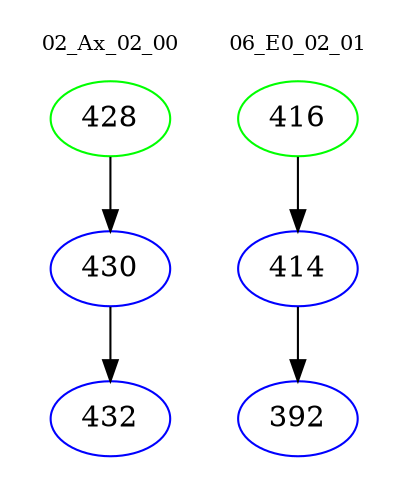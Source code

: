 digraph{
subgraph cluster_0 {
color = white
label = "02_Ax_02_00";
fontsize=10;
T0_428 [label="428", color="green"]
T0_428 -> T0_430 [color="black"]
T0_430 [label="430", color="blue"]
T0_430 -> T0_432 [color="black"]
T0_432 [label="432", color="blue"]
}
subgraph cluster_1 {
color = white
label = "06_E0_02_01";
fontsize=10;
T1_416 [label="416", color="green"]
T1_416 -> T1_414 [color="black"]
T1_414 [label="414", color="blue"]
T1_414 -> T1_392 [color="black"]
T1_392 [label="392", color="blue"]
}
}
